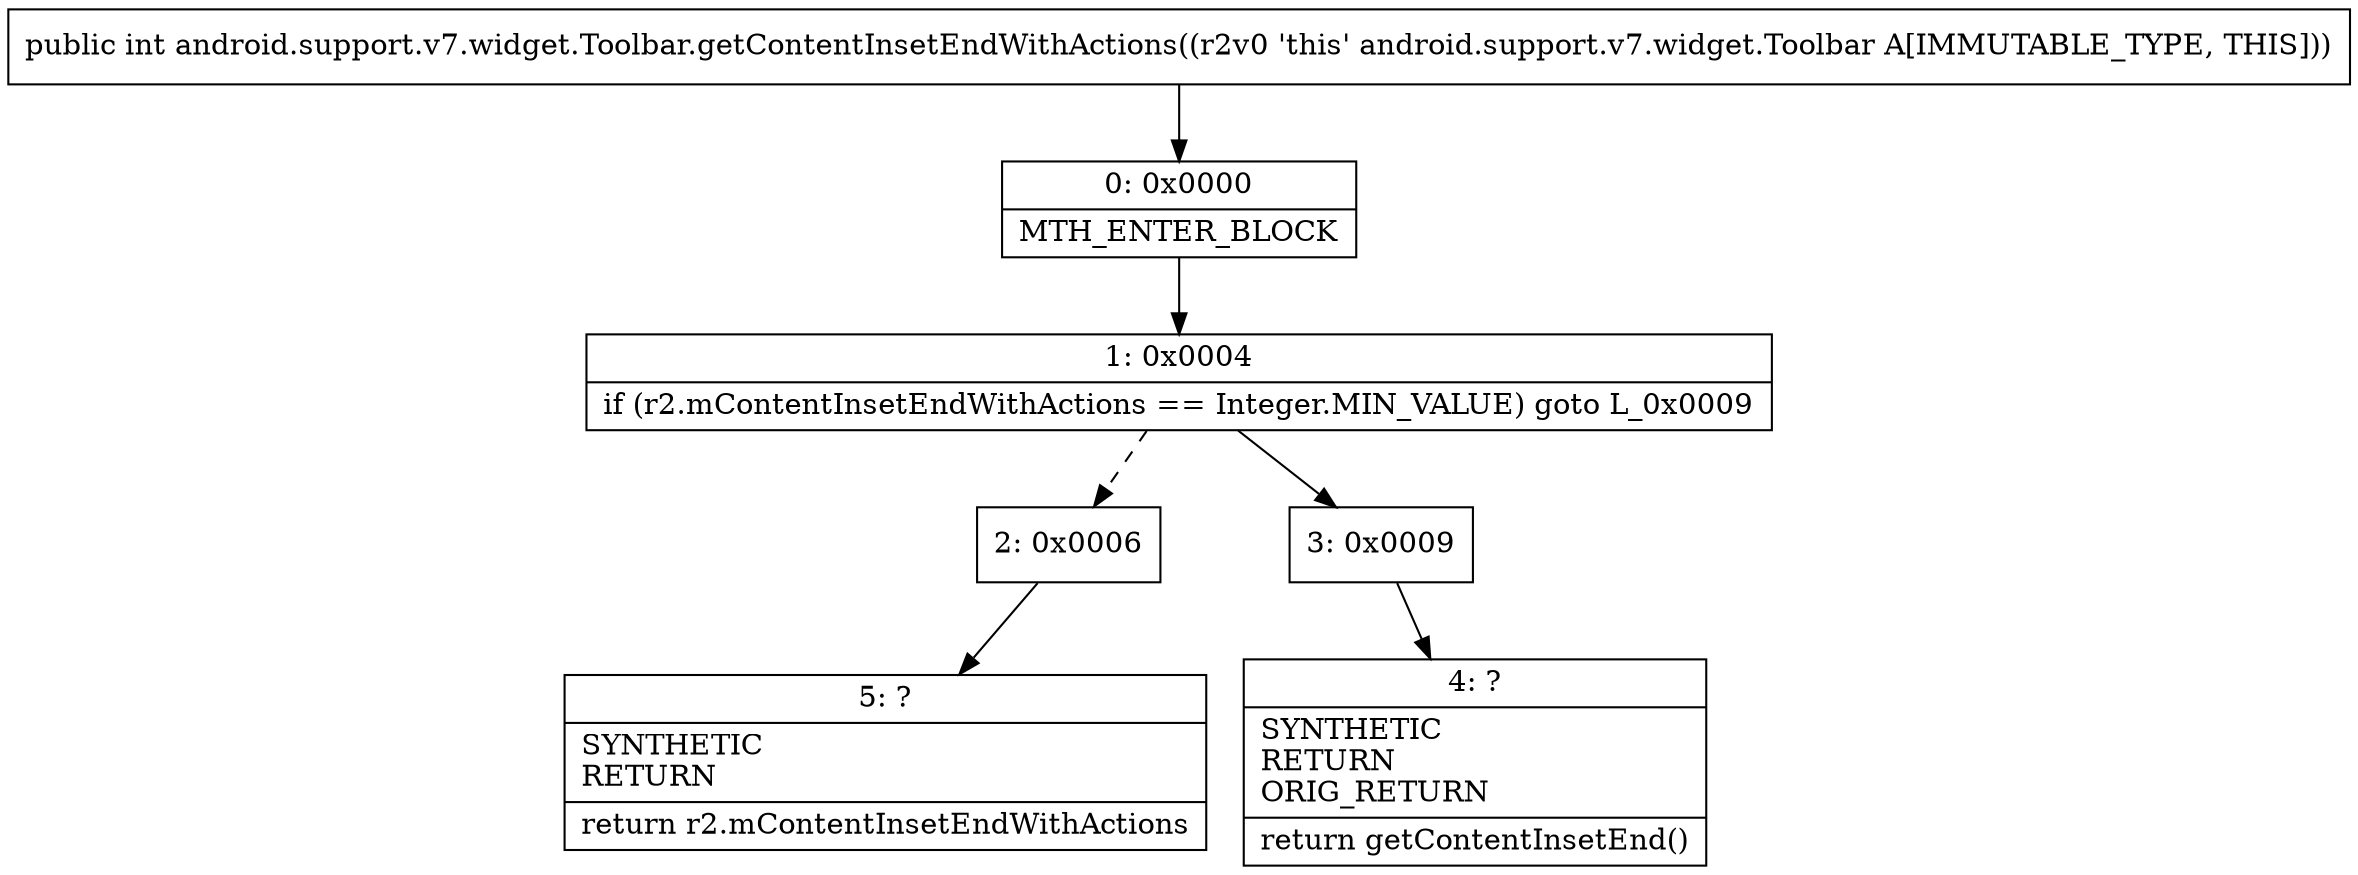 digraph "CFG forandroid.support.v7.widget.Toolbar.getContentInsetEndWithActions()I" {
Node_0 [shape=record,label="{0\:\ 0x0000|MTH_ENTER_BLOCK\l}"];
Node_1 [shape=record,label="{1\:\ 0x0004|if (r2.mContentInsetEndWithActions == Integer.MIN_VALUE) goto L_0x0009\l}"];
Node_2 [shape=record,label="{2\:\ 0x0006}"];
Node_3 [shape=record,label="{3\:\ 0x0009}"];
Node_4 [shape=record,label="{4\:\ ?|SYNTHETIC\lRETURN\lORIG_RETURN\l|return getContentInsetEnd()\l}"];
Node_5 [shape=record,label="{5\:\ ?|SYNTHETIC\lRETURN\l|return r2.mContentInsetEndWithActions\l}"];
MethodNode[shape=record,label="{public int android.support.v7.widget.Toolbar.getContentInsetEndWithActions((r2v0 'this' android.support.v7.widget.Toolbar A[IMMUTABLE_TYPE, THIS])) }"];
MethodNode -> Node_0;
Node_0 -> Node_1;
Node_1 -> Node_2[style=dashed];
Node_1 -> Node_3;
Node_2 -> Node_5;
Node_3 -> Node_4;
}

